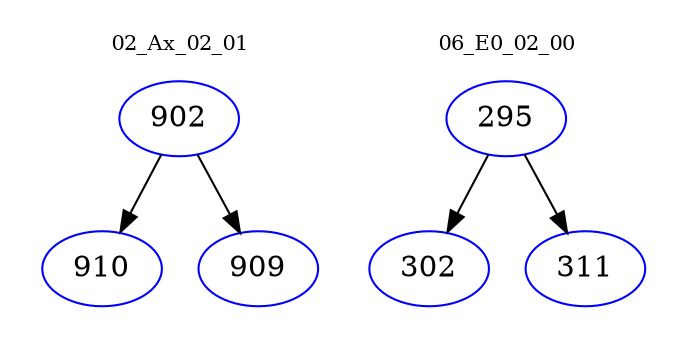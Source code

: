 digraph{
subgraph cluster_0 {
color = white
label = "02_Ax_02_01";
fontsize=10;
T0_902 [label="902", color="blue"]
T0_902 -> T0_910 [color="black"]
T0_910 [label="910", color="blue"]
T0_902 -> T0_909 [color="black"]
T0_909 [label="909", color="blue"]
}
subgraph cluster_1 {
color = white
label = "06_E0_02_00";
fontsize=10;
T1_295 [label="295", color="blue"]
T1_295 -> T1_302 [color="black"]
T1_302 [label="302", color="blue"]
T1_295 -> T1_311 [color="black"]
T1_311 [label="311", color="blue"]
}
}
